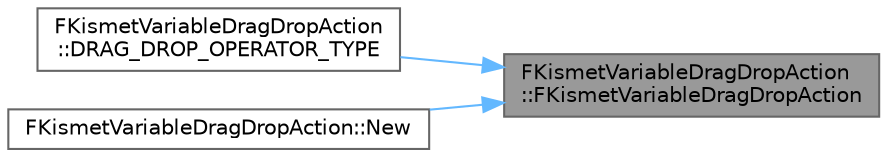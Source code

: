 digraph "FKismetVariableDragDropAction::FKismetVariableDragDropAction"
{
 // INTERACTIVE_SVG=YES
 // LATEX_PDF_SIZE
  bgcolor="transparent";
  edge [fontname=Helvetica,fontsize=10,labelfontname=Helvetica,labelfontsize=10];
  node [fontname=Helvetica,fontsize=10,shape=box,height=0.2,width=0.4];
  rankdir="RL";
  Node1 [id="Node000001",label="FKismetVariableDragDropAction\l::FKismetVariableDragDropAction",height=0.2,width=0.4,color="gray40", fillcolor="grey60", style="filled", fontcolor="black",tooltip="Construct a FKismetVariableDragDropAction."];
  Node1 -> Node2 [id="edge1_Node000001_Node000002",dir="back",color="steelblue1",style="solid",tooltip=" "];
  Node2 [id="Node000002",label="FKismetVariableDragDropAction\l::DRAG_DROP_OPERATOR_TYPE",height=0.2,width=0.4,color="grey40", fillcolor="white", style="filled",URL="$d5/d37/classFKismetVariableDragDropAction.html#a33fd1c7e408179cc6f8588eccd965253",tooltip=" "];
  Node1 -> Node3 [id="edge2_Node000001_Node000003",dir="back",color="steelblue1",style="solid",tooltip=" "];
  Node3 [id="Node000003",label="FKismetVariableDragDropAction::New",height=0.2,width=0.4,color="grey40", fillcolor="white", style="filled",URL="$d5/d37/classFKismetVariableDragDropAction.html#a8b3d1958d7bfeb793e01796a86a8ac9a",tooltip=" "];
}
